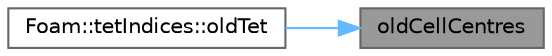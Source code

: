 digraph "oldCellCentres"
{
 // LATEX_PDF_SIZE
  bgcolor="transparent";
  edge [fontname=Helvetica,fontsize=10,labelfontname=Helvetica,labelfontsize=10];
  node [fontname=Helvetica,fontsize=10,shape=box,height=0.2,width=0.4];
  rankdir="RL";
  Node1 [id="Node000001",label="oldCellCentres",height=0.2,width=0.4,color="gray40", fillcolor="grey60", style="filled", fontcolor="black",tooltip=" "];
  Node1 -> Node2 [id="edge1_Node000001_Node000002",dir="back",color="steelblue1",style="solid",tooltip=" "];
  Node2 [id="Node000002",label="Foam::tetIndices::oldTet",height=0.2,width=0.4,color="grey40", fillcolor="white", style="filled",URL="$classFoam_1_1tetIndices.html#a0c278f27a70fc8e1bec06d79b2525e28",tooltip=" "];
}
